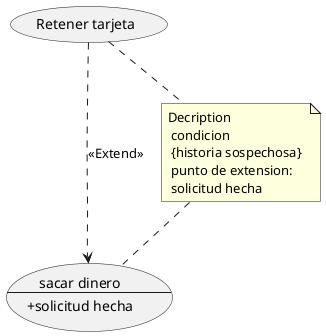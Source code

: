 @startuml
'https://plantuml.com/sequence-diagram
usecase SD as "sacar dinero
--
+solicitud hecha
"
(Retener tarjeta) ..>SD :<<Extend>>
note "Decription \n condicion \n {historia sospechosa} \n punto de extension: \n solicitud hecha" as nota
(Retener tarjeta) ..nota
nota ..SD
@enduml
